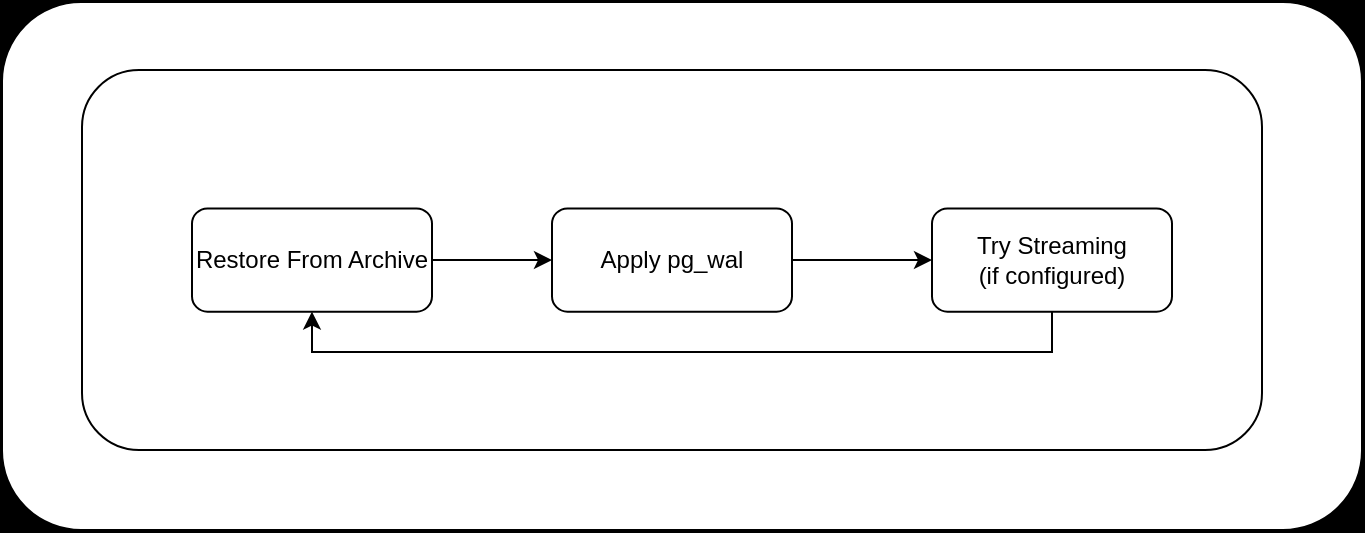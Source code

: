 <mxfile version="24.2.1" type="google">
  <diagram name="Standby Loop" id="oGgIKcy1KZ6UAMiOBFBA">
    <mxGraphModel grid="1" page="1" gridSize="10" guides="1" tooltips="1" connect="1" arrows="1" fold="1" pageScale="1" pageWidth="827" pageHeight="1169" background="#000000" math="0" shadow="0">
      <root>
        <mxCell id="J8uCGS3BcCjM7RrEL_1T-0" />
        <mxCell id="J8uCGS3BcCjM7RrEL_1T-1" parent="J8uCGS3BcCjM7RrEL_1T-0" />
        <mxCell id="0Lq6ei8JvvkG0iNvDyIp-28" value="" style="rounded=1;whiteSpace=wrap;html=1;strokeColor=default;container=0;" vertex="1" parent="J8uCGS3BcCjM7RrEL_1T-1">
          <mxGeometry x="80" y="40" width="680" height="264" as="geometry" />
        </mxCell>
        <mxCell id="0Lq6ei8JvvkG0iNvDyIp-2" value="" style="rounded=1;whiteSpace=wrap;html=1;strokeColor=default;container=0;" vertex="1" parent="J8uCGS3BcCjM7RrEL_1T-1">
          <mxGeometry x="120" y="74" width="590" height="190" as="geometry" />
        </mxCell>
        <mxCell id="GXZVyJL7a8LmTCk5dLTQ-2" value="" style="edgeStyle=orthogonalEdgeStyle;rounded=0;orthogonalLoop=1;jettySize=auto;html=1;" edge="1" parent="J8uCGS3BcCjM7RrEL_1T-1" source="0Lq6ei8JvvkG0iNvDyIp-3" target="GXZVyJL7a8LmTCk5dLTQ-0">
          <mxGeometry relative="1" as="geometry" />
        </mxCell>
        <mxCell id="0Lq6ei8JvvkG0iNvDyIp-3" value="Restore From Archive" style="rounded=1;whiteSpace=wrap;html=1;container=0;" vertex="1" parent="J8uCGS3BcCjM7RrEL_1T-1">
          <mxGeometry x="175" y="143.19" width="120" height="51.623" as="geometry" />
        </mxCell>
        <mxCell id="GXZVyJL7a8LmTCk5dLTQ-1" style="edgeStyle=orthogonalEdgeStyle;rounded=0;orthogonalLoop=1;jettySize=auto;html=1;entryX=0.5;entryY=1;entryDx=0;entryDy=0;" edge="1" parent="J8uCGS3BcCjM7RrEL_1T-1" source="0Lq6ei8JvvkG0iNvDyIp-5" target="0Lq6ei8JvvkG0iNvDyIp-3">
          <mxGeometry relative="1" as="geometry">
            <Array as="points">
              <mxPoint x="605" y="215" />
              <mxPoint x="235" y="215" />
            </Array>
          </mxGeometry>
        </mxCell>
        <mxCell id="0Lq6ei8JvvkG0iNvDyIp-5" value="Try Streaming&lt;br&gt;(if configured)" style="rounded=1;whiteSpace=wrap;html=1;container=0;" vertex="1" parent="J8uCGS3BcCjM7RrEL_1T-1">
          <mxGeometry x="545" y="143.19" width="120" height="51.623" as="geometry" />
        </mxCell>
        <mxCell id="0Lq6ei8JvvkG0iNvDyIp-15" value="" style="edgeStyle=orthogonalEdgeStyle;rounded=0;orthogonalLoop=1;jettySize=auto;html=1;" edge="1" parent="J8uCGS3BcCjM7RrEL_1T-1">
          <mxGeometry relative="1" as="geometry">
            <mxPoint x="20" y="425" as="sourcePoint" />
          </mxGeometry>
        </mxCell>
        <mxCell id="0Lq6ei8JvvkG0iNvDyIp-16" value="" style="edgeStyle=orthogonalEdgeStyle;rounded=0;orthogonalLoop=1;jettySize=auto;html=1;" edge="1" parent="J8uCGS3BcCjM7RrEL_1T-1">
          <mxGeometry relative="1" as="geometry">
            <mxPoint x="170" y="425" as="sourcePoint" />
          </mxGeometry>
        </mxCell>
        <mxCell id="0Lq6ei8JvvkG0iNvDyIp-17" value="" style="edgeStyle=orthogonalEdgeStyle;rounded=0;orthogonalLoop=1;jettySize=auto;html=1;" edge="1" parent="J8uCGS3BcCjM7RrEL_1T-1">
          <mxGeometry relative="1" as="geometry">
            <mxPoint x="320" y="425" as="sourcePoint" />
          </mxGeometry>
        </mxCell>
        <mxCell id="0Lq6ei8JvvkG0iNvDyIp-23" value="" style="edgeStyle=orthogonalEdgeStyle;rounded=0;orthogonalLoop=1;jettySize=auto;html=1;" edge="1" parent="J8uCGS3BcCjM7RrEL_1T-1">
          <mxGeometry relative="1" as="geometry">
            <mxPoint x="720" y="415.8" as="sourcePoint" />
          </mxGeometry>
        </mxCell>
        <mxCell id="0Lq6ei8JvvkG0iNvDyIp-24" value="" style="edgeStyle=orthogonalEdgeStyle;rounded=0;orthogonalLoop=1;jettySize=auto;html=1;" edge="1" parent="J8uCGS3BcCjM7RrEL_1T-1">
          <mxGeometry relative="1" as="geometry">
            <mxPoint x="830" y="415.8" as="sourcePoint" />
          </mxGeometry>
        </mxCell>
        <mxCell id="0Lq6ei8JvvkG0iNvDyIp-25" value="" style="edgeStyle=orthogonalEdgeStyle;rounded=0;orthogonalLoop=1;jettySize=auto;html=1;" edge="1" parent="J8uCGS3BcCjM7RrEL_1T-1">
          <mxGeometry relative="1" as="geometry">
            <mxPoint x="940" y="415.8" as="sourcePoint" />
          </mxGeometry>
        </mxCell>
        <mxCell id="0Lq6ei8JvvkG0iNvDyIp-26" value="" style="edgeStyle=orthogonalEdgeStyle;rounded=0;orthogonalLoop=1;jettySize=auto;html=1;" edge="1" parent="J8uCGS3BcCjM7RrEL_1T-1">
          <mxGeometry relative="1" as="geometry">
            <mxPoint x="1050" y="415.8" as="sourcePoint" />
          </mxGeometry>
        </mxCell>
        <mxCell id="GXZVyJL7a8LmTCk5dLTQ-3" value="" style="edgeStyle=orthogonalEdgeStyle;rounded=0;orthogonalLoop=1;jettySize=auto;html=1;" edge="1" parent="J8uCGS3BcCjM7RrEL_1T-1" source="GXZVyJL7a8LmTCk5dLTQ-0" target="0Lq6ei8JvvkG0iNvDyIp-5">
          <mxGeometry relative="1" as="geometry" />
        </mxCell>
        <mxCell id="GXZVyJL7a8LmTCk5dLTQ-0" value="Apply pg_wal" style="rounded=1;whiteSpace=wrap;html=1;container=0;" vertex="1" parent="J8uCGS3BcCjM7RrEL_1T-1">
          <mxGeometry x="355" y="143.19" width="120" height="51.623" as="geometry" />
        </mxCell>
      </root>
    </mxGraphModel>
  </diagram>
</mxfile>
